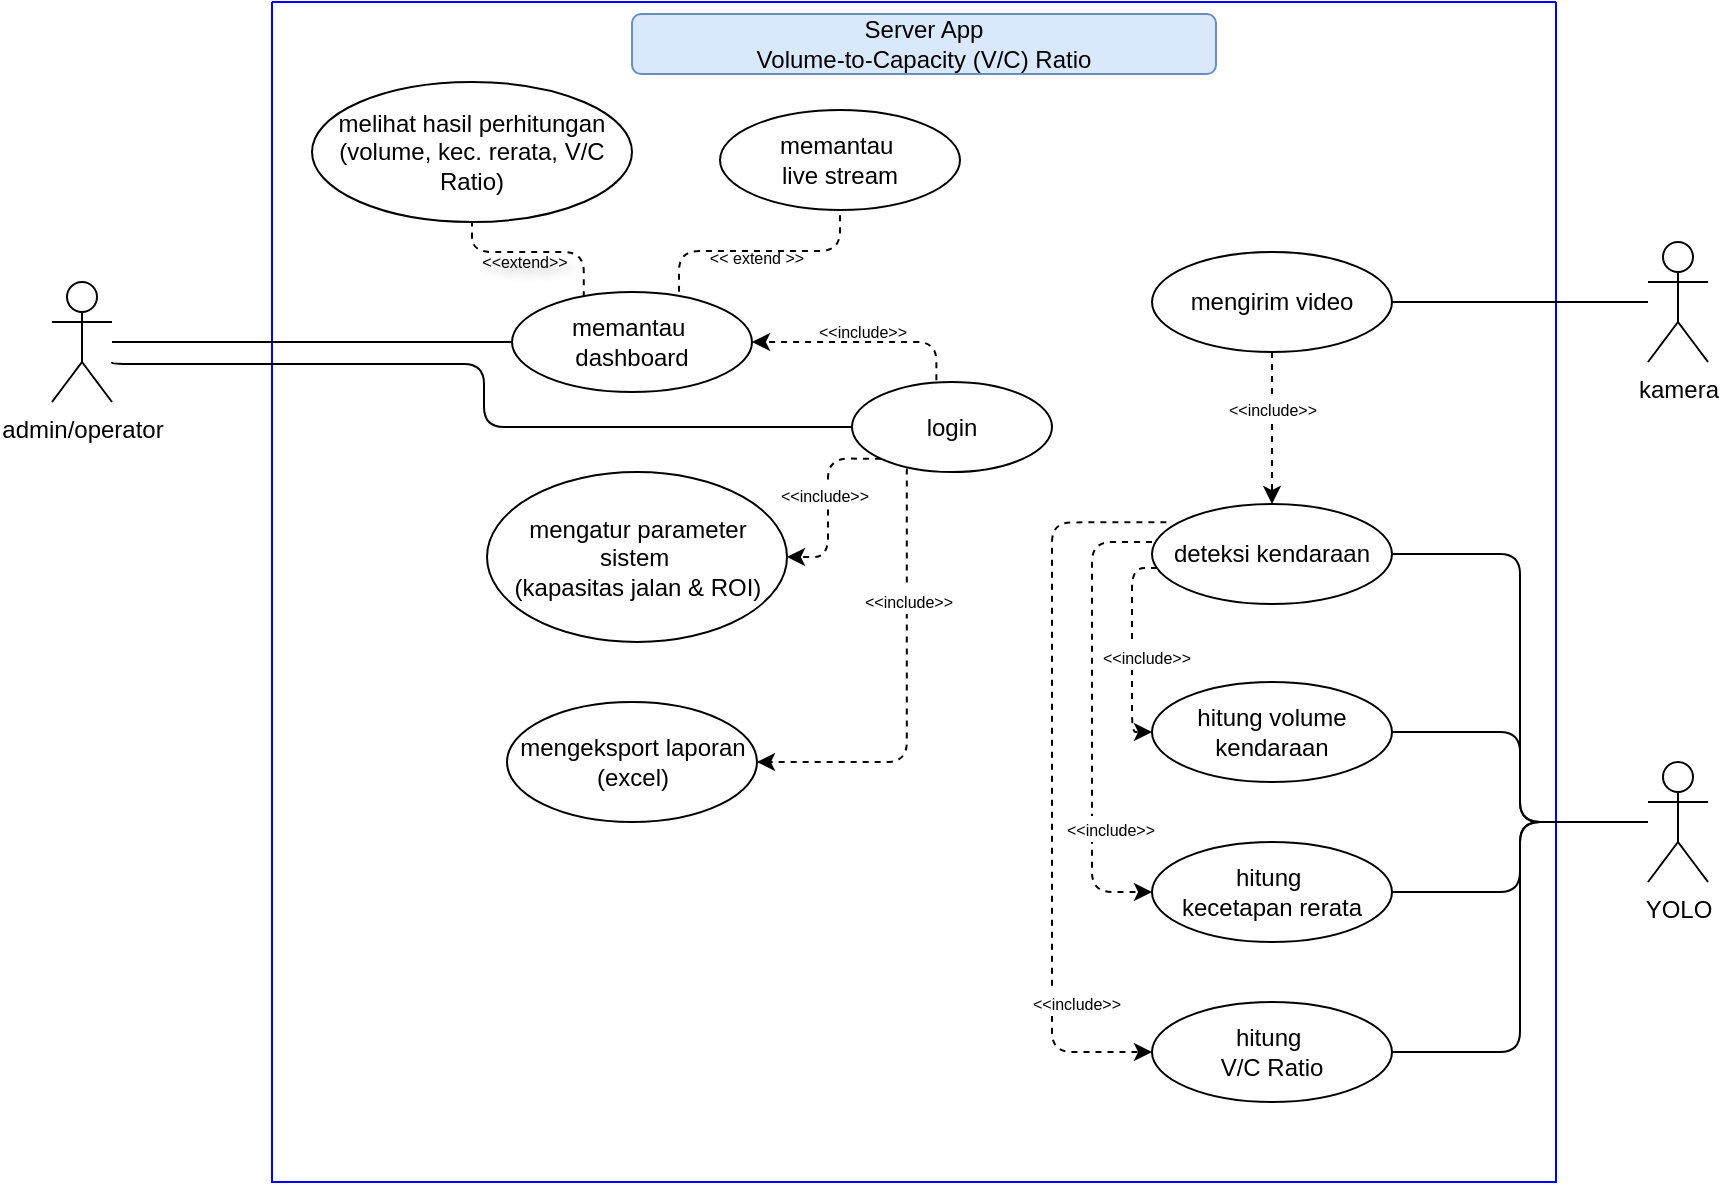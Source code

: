 <mxfile version="28.1.2">
  <diagram name="Use Case Diagram" id="W0E3eCwyeLn_9uuLJ8j-">
    <mxGraphModel dx="1209" dy="613" grid="1" gridSize="10" guides="1" tooltips="1" connect="1" arrows="1" fold="1" page="1" pageScale="1" pageWidth="1400" pageHeight="850" math="0" shadow="0">
      <root>
        <mxCell id="0" />
        <mxCell id="1" parent="0" />
        <mxCell id="ri4fA3X4wJIPtLG49xZp-1" value="" style="swimlane;startSize=0;fillColor=#fff2cc;strokeColor=#0000FF;" vertex="1" parent="1">
          <mxGeometry x="550" y="190" width="642" height="590" as="geometry">
            <mxRectangle x="180" y="160" width="50" height="40" as="alternateBounds" />
          </mxGeometry>
        </mxCell>
        <mxCell id="ri4fA3X4wJIPtLG49xZp-23" value="Server App&lt;div&gt;Volume-to-Capacity (V/C) Ratio&lt;/div&gt;" style="text;html=1;align=center;verticalAlign=middle;whiteSpace=wrap;rounded=1;fillColor=#dae8fc;strokeColor=#6c8ebf;fillStyle=solid;gradientColor=none;perimeterSpacing=0;strokeWidth=1;spacingTop=1;spacingBottom=1;" vertex="1" parent="ri4fA3X4wJIPtLG49xZp-1">
          <mxGeometry x="180" y="6" width="292" height="30" as="geometry" />
        </mxCell>
        <mxCell id="ri4fA3X4wJIPtLG49xZp-66" style="edgeStyle=orthogonalEdgeStyle;rounded=1;orthogonalLoop=1;jettySize=auto;html=1;entryX=0.5;entryY=1;entryDx=0;entryDy=0;curved=0;dashed=1;endArrow=none;endFill=0;exitX=0.299;exitY=0.052;exitDx=0;exitDy=0;exitPerimeter=0;" edge="1" parent="ri4fA3X4wJIPtLG49xZp-1" source="ri4fA3X4wJIPtLG49xZp-63" target="ri4fA3X4wJIPtLG49xZp-65">
          <mxGeometry relative="1" as="geometry" />
        </mxCell>
        <mxCell id="ri4fA3X4wJIPtLG49xZp-83" value="&lt;font style=&quot;font-size: 8px;&quot;&gt;&amp;lt;&amp;lt;extend&amp;gt;&amp;gt;&lt;/font&gt;" style="edgeLabel;html=1;align=center;verticalAlign=middle;resizable=0;points=[];textShadow=1;labelBackgroundColor=none;" vertex="1" connectable="0" parent="ri4fA3X4wJIPtLG49xZp-66">
          <mxGeometry x="0.154" y="1" relative="1" as="geometry">
            <mxPoint x="1" y="3" as="offset" />
          </mxGeometry>
        </mxCell>
        <mxCell id="ri4fA3X4wJIPtLG49xZp-67" style="edgeStyle=orthogonalEdgeStyle;rounded=1;orthogonalLoop=1;jettySize=auto;html=1;entryX=0.5;entryY=1;entryDx=0;entryDy=0;curved=0;dashed=1;endArrow=none;endFill=0;exitX=0.696;exitY=-0.002;exitDx=0;exitDy=0;exitPerimeter=0;fontSize=8;" edge="1" parent="ri4fA3X4wJIPtLG49xZp-1" source="ri4fA3X4wJIPtLG49xZp-63" target="ri4fA3X4wJIPtLG49xZp-64">
          <mxGeometry relative="1" as="geometry" />
        </mxCell>
        <mxCell id="ri4fA3X4wJIPtLG49xZp-82" value="&amp;lt;&amp;lt; extend &amp;gt;&amp;gt;" style="edgeLabel;html=1;align=center;verticalAlign=middle;resizable=0;points=[];fontSize=8;labelBackgroundColor=none;" vertex="1" connectable="0" parent="ri4fA3X4wJIPtLG49xZp-67">
          <mxGeometry x="-0.238" y="-1" relative="1" as="geometry">
            <mxPoint x="12" y="2" as="offset" />
          </mxGeometry>
        </mxCell>
        <mxCell id="ri4fA3X4wJIPtLG49xZp-85" style="edgeStyle=orthogonalEdgeStyle;rounded=1;orthogonalLoop=1;jettySize=auto;html=1;entryX=1;entryY=0.5;entryDx=0;entryDy=0;curved=0;endArrow=classic;endFill=1;dashed=1;exitX=0.422;exitY=-0.019;exitDx=0;exitDy=0;exitPerimeter=0;" edge="1" parent="ri4fA3X4wJIPtLG49xZp-1" source="ri4fA3X4wJIPtLG49xZp-84" target="ri4fA3X4wJIPtLG49xZp-63">
          <mxGeometry relative="1" as="geometry" />
        </mxCell>
        <mxCell id="ri4fA3X4wJIPtLG49xZp-86" value="&amp;lt;&amp;lt;include&amp;gt;&amp;gt;" style="edgeLabel;html=1;align=center;verticalAlign=middle;resizable=0;points=[];fontSize=8;labelBackgroundColor=none;" vertex="1" connectable="0" parent="ri4fA3X4wJIPtLG49xZp-85">
          <mxGeometry x="-0.154" y="-2" relative="1" as="geometry">
            <mxPoint x="-10" y="-3" as="offset" />
          </mxGeometry>
        </mxCell>
        <mxCell id="ri4fA3X4wJIPtLG49xZp-63" value="memantau&amp;nbsp;&lt;div&gt;dashboard&lt;/div&gt;" style="ellipse;whiteSpace=wrap;html=1;" vertex="1" parent="ri4fA3X4wJIPtLG49xZp-1">
          <mxGeometry x="120" y="145" width="120" height="50" as="geometry" />
        </mxCell>
        <mxCell id="ri4fA3X4wJIPtLG49xZp-64" value="memantau&amp;nbsp;&lt;div&gt;live stream&lt;/div&gt;" style="ellipse;whiteSpace=wrap;html=1;" vertex="1" parent="ri4fA3X4wJIPtLG49xZp-1">
          <mxGeometry x="224" y="54" width="120" height="50" as="geometry" />
        </mxCell>
        <mxCell id="ri4fA3X4wJIPtLG49xZp-65" value="melihat hasil perhitungan&lt;div&gt;(volume, kec. rerata, V/C Ratio)&lt;/div&gt;" style="ellipse;whiteSpace=wrap;html=1;" vertex="1" parent="ri4fA3X4wJIPtLG49xZp-1">
          <mxGeometry x="20" y="40" width="160" height="70" as="geometry" />
        </mxCell>
        <mxCell id="ri4fA3X4wJIPtLG49xZp-69" value="mengatur parameter sistem&amp;nbsp;&lt;div&gt;(kapasitas jalan &amp;amp; ROI)&lt;/div&gt;" style="ellipse;whiteSpace=wrap;html=1;" vertex="1" parent="ri4fA3X4wJIPtLG49xZp-1">
          <mxGeometry x="107.5" y="235" width="150" height="85" as="geometry" />
        </mxCell>
        <mxCell id="ri4fA3X4wJIPtLG49xZp-70" value="mengeksport laporan (excel)" style="ellipse;whiteSpace=wrap;html=1;" vertex="1" parent="ri4fA3X4wJIPtLG49xZp-1">
          <mxGeometry x="117.5" y="350" width="125" height="60" as="geometry" />
        </mxCell>
        <mxCell id="ri4fA3X4wJIPtLG49xZp-91" style="edgeStyle=orthogonalEdgeStyle;rounded=1;orthogonalLoop=1;jettySize=auto;html=1;entryX=0.5;entryY=0;entryDx=0;entryDy=0;curved=0;dashed=1;" edge="1" parent="ri4fA3X4wJIPtLG49xZp-1" source="ri4fA3X4wJIPtLG49xZp-71" target="ri4fA3X4wJIPtLG49xZp-73">
          <mxGeometry relative="1" as="geometry" />
        </mxCell>
        <mxCell id="ri4fA3X4wJIPtLG49xZp-92" value="&lt;font style=&quot;font-size: 8px;&quot;&gt;&amp;lt;&amp;lt;include&amp;gt;&amp;gt;&lt;/font&gt;" style="edgeLabel;html=1;align=center;verticalAlign=middle;resizable=0;points=[];" vertex="1" connectable="0" parent="ri4fA3X4wJIPtLG49xZp-91">
          <mxGeometry x="-0.273" relative="1" as="geometry">
            <mxPoint as="offset" />
          </mxGeometry>
        </mxCell>
        <mxCell id="ri4fA3X4wJIPtLG49xZp-71" value="mengirim video" style="ellipse;whiteSpace=wrap;html=1;" vertex="1" parent="ri4fA3X4wJIPtLG49xZp-1">
          <mxGeometry x="440" y="125" width="120" height="50" as="geometry" />
        </mxCell>
        <mxCell id="ri4fA3X4wJIPtLG49xZp-93" style="edgeStyle=orthogonalEdgeStyle;rounded=1;orthogonalLoop=1;jettySize=auto;html=1;entryX=0;entryY=0.5;entryDx=0;entryDy=0;curved=0;dashed=1;exitX=0.021;exitY=0.64;exitDx=0;exitDy=0;exitPerimeter=0;" edge="1" parent="ri4fA3X4wJIPtLG49xZp-1" source="ri4fA3X4wJIPtLG49xZp-73" target="ri4fA3X4wJIPtLG49xZp-74">
          <mxGeometry relative="1" as="geometry">
            <Array as="points">
              <mxPoint x="430" y="283" />
              <mxPoint x="430" y="365" />
            </Array>
          </mxGeometry>
        </mxCell>
        <mxCell id="ri4fA3X4wJIPtLG49xZp-94" value="&lt;font style=&quot;font-size: 8px;&quot;&gt;&amp;lt;&amp;lt;include&amp;gt;&amp;gt;&lt;/font&gt;" style="edgeLabel;html=1;align=center;verticalAlign=middle;resizable=0;points=[];" vertex="1" connectable="0" parent="ri4fA3X4wJIPtLG49xZp-93">
          <mxGeometry x="0.18" relative="1" as="geometry">
            <mxPoint x="7" y="-5" as="offset" />
          </mxGeometry>
        </mxCell>
        <mxCell id="ri4fA3X4wJIPtLG49xZp-95" style="edgeStyle=orthogonalEdgeStyle;rounded=1;orthogonalLoop=1;jettySize=auto;html=1;entryX=0;entryY=0.5;entryDx=0;entryDy=0;curved=0;dashed=1;exitX=0;exitY=0.38;exitDx=0;exitDy=0;exitPerimeter=0;" edge="1" parent="ri4fA3X4wJIPtLG49xZp-1" source="ri4fA3X4wJIPtLG49xZp-73" target="ri4fA3X4wJIPtLG49xZp-75">
          <mxGeometry relative="1" as="geometry">
            <Array as="points">
              <mxPoint x="410" y="270" />
              <mxPoint x="410" y="445" />
            </Array>
          </mxGeometry>
        </mxCell>
        <mxCell id="ri4fA3X4wJIPtLG49xZp-96" style="edgeStyle=orthogonalEdgeStyle;rounded=1;orthogonalLoop=1;jettySize=auto;html=1;entryX=0;entryY=0.5;entryDx=0;entryDy=0;curved=0;dashed=1;exitX=0.06;exitY=0.183;exitDx=0;exitDy=0;exitPerimeter=0;" edge="1" parent="ri4fA3X4wJIPtLG49xZp-1" source="ri4fA3X4wJIPtLG49xZp-73" target="ri4fA3X4wJIPtLG49xZp-76">
          <mxGeometry relative="1" as="geometry">
            <Array as="points">
              <mxPoint x="390" y="260" />
              <mxPoint x="390" y="525" />
            </Array>
          </mxGeometry>
        </mxCell>
        <mxCell id="ri4fA3X4wJIPtLG49xZp-73" value="deteksi kendaraan" style="ellipse;whiteSpace=wrap;html=1;" vertex="1" parent="ri4fA3X4wJIPtLG49xZp-1">
          <mxGeometry x="440" y="251" width="120" height="50" as="geometry" />
        </mxCell>
        <mxCell id="ri4fA3X4wJIPtLG49xZp-74" value="hitung volume kendaraan" style="ellipse;whiteSpace=wrap;html=1;" vertex="1" parent="ri4fA3X4wJIPtLG49xZp-1">
          <mxGeometry x="440" y="340" width="120" height="50" as="geometry" />
        </mxCell>
        <mxCell id="ri4fA3X4wJIPtLG49xZp-75" value="hitung&amp;nbsp;&lt;div&gt;kecetapan rerata&lt;/div&gt;" style="ellipse;whiteSpace=wrap;html=1;" vertex="1" parent="ri4fA3X4wJIPtLG49xZp-1">
          <mxGeometry x="440" y="420" width="120" height="50" as="geometry" />
        </mxCell>
        <mxCell id="ri4fA3X4wJIPtLG49xZp-76" value="hitung&amp;nbsp;&lt;div&gt;V/C Ratio&lt;/div&gt;" style="ellipse;whiteSpace=wrap;html=1;" vertex="1" parent="ri4fA3X4wJIPtLG49xZp-1">
          <mxGeometry x="440" y="500" width="120" height="50" as="geometry" />
        </mxCell>
        <mxCell id="ri4fA3X4wJIPtLG49xZp-87" style="edgeStyle=orthogonalEdgeStyle;rounded=1;orthogonalLoop=1;jettySize=auto;html=1;entryX=1;entryY=0.5;entryDx=0;entryDy=0;curved=0;dashed=1;exitX=0;exitY=1;exitDx=0;exitDy=0;" edge="1" parent="ri4fA3X4wJIPtLG49xZp-1">
          <mxGeometry relative="1" as="geometry">
            <mxPoint x="304.473" y="228.332" as="sourcePoint" />
            <mxPoint x="257.5" y="277.5" as="targetPoint" />
            <Array as="points">
              <mxPoint x="278" y="228" />
              <mxPoint x="278" y="278" />
            </Array>
          </mxGeometry>
        </mxCell>
        <mxCell id="ri4fA3X4wJIPtLG49xZp-89" value="&lt;font style=&quot;font-size: 8px;&quot;&gt;&amp;lt;&amp;lt;include&amp;gt;&amp;gt;&lt;/font&gt;" style="edgeLabel;html=1;align=center;verticalAlign=middle;resizable=0;points=[];" vertex="1" connectable="0" parent="ri4fA3X4wJIPtLG49xZp-87">
          <mxGeometry x="-0.085" relative="1" as="geometry">
            <mxPoint x="-2" as="offset" />
          </mxGeometry>
        </mxCell>
        <mxCell id="ri4fA3X4wJIPtLG49xZp-88" style="edgeStyle=orthogonalEdgeStyle;rounded=1;orthogonalLoop=1;jettySize=auto;html=1;entryX=1;entryY=0.5;entryDx=0;entryDy=0;curved=0;dashed=1;exitX=0.274;exitY=0.96;exitDx=0;exitDy=0;exitPerimeter=0;" edge="1" parent="ri4fA3X4wJIPtLG49xZp-1" source="ri4fA3X4wJIPtLG49xZp-84" target="ri4fA3X4wJIPtLG49xZp-70">
          <mxGeometry relative="1" as="geometry">
            <Array as="points">
              <mxPoint x="317" y="380" />
            </Array>
          </mxGeometry>
        </mxCell>
        <mxCell id="ri4fA3X4wJIPtLG49xZp-90" value="&lt;font style=&quot;font-size: 8px;&quot;&gt;&amp;lt;&amp;lt;include&amp;gt;&amp;gt;&lt;/font&gt;" style="edgeLabel;html=1;align=center;verticalAlign=middle;resizable=0;points=[];" vertex="1" connectable="0" parent="ri4fA3X4wJIPtLG49xZp-88">
          <mxGeometry x="-0.403" relative="1" as="geometry">
            <mxPoint as="offset" />
          </mxGeometry>
        </mxCell>
        <mxCell id="ri4fA3X4wJIPtLG49xZp-84" value="login" style="ellipse;whiteSpace=wrap;html=1;" vertex="1" parent="ri4fA3X4wJIPtLG49xZp-1">
          <mxGeometry x="290" y="190" width="100" height="45" as="geometry" />
        </mxCell>
        <mxCell id="ri4fA3X4wJIPtLG49xZp-97" value="&lt;font style=&quot;font-size: 8px;&quot;&gt;&amp;lt;&amp;lt;include&amp;gt;&amp;gt;&lt;/font&gt;" style="edgeLabel;html=1;align=center;verticalAlign=middle;resizable=0;points=[];" vertex="1" connectable="0" parent="ri4fA3X4wJIPtLG49xZp-1">
          <mxGeometry x="419" y="413" as="geometry" />
        </mxCell>
        <mxCell id="ri4fA3X4wJIPtLG49xZp-98" value="&lt;font style=&quot;font-size: 8px;&quot;&gt;&amp;lt;&amp;lt;include&amp;gt;&amp;gt;&lt;/font&gt;" style="edgeLabel;html=1;align=center;verticalAlign=middle;resizable=0;points=[];" vertex="1" connectable="0" parent="ri4fA3X4wJIPtLG49xZp-1">
          <mxGeometry x="402" y="500" as="geometry" />
        </mxCell>
        <mxCell id="ri4fA3X4wJIPtLG49xZp-77" style="edgeStyle=orthogonalEdgeStyle;rounded=1;orthogonalLoop=1;jettySize=auto;html=1;entryX=1;entryY=0.5;entryDx=0;entryDy=0;endArrow=none;endFill=0;curved=0;" edge="1" parent="1" source="ri4fA3X4wJIPtLG49xZp-60" target="ri4fA3X4wJIPtLG49xZp-73">
          <mxGeometry relative="1" as="geometry" />
        </mxCell>
        <mxCell id="ri4fA3X4wJIPtLG49xZp-78" style="edgeStyle=orthogonalEdgeStyle;rounded=1;orthogonalLoop=1;jettySize=auto;html=1;entryX=1;entryY=0.5;entryDx=0;entryDy=0;endArrow=none;endFill=0;curved=0;" edge="1" parent="1" source="ri4fA3X4wJIPtLG49xZp-60" target="ri4fA3X4wJIPtLG49xZp-74">
          <mxGeometry relative="1" as="geometry" />
        </mxCell>
        <mxCell id="ri4fA3X4wJIPtLG49xZp-79" style="edgeStyle=orthogonalEdgeStyle;rounded=1;orthogonalLoop=1;jettySize=auto;html=1;endArrow=none;endFill=0;curved=0;" edge="1" parent="1" source="ri4fA3X4wJIPtLG49xZp-60" target="ri4fA3X4wJIPtLG49xZp-75">
          <mxGeometry relative="1" as="geometry" />
        </mxCell>
        <mxCell id="ri4fA3X4wJIPtLG49xZp-80" style="edgeStyle=orthogonalEdgeStyle;rounded=1;orthogonalLoop=1;jettySize=auto;html=1;entryX=1;entryY=0.5;entryDx=0;entryDy=0;endArrow=none;endFill=0;curved=0;" edge="1" parent="1" source="ri4fA3X4wJIPtLG49xZp-60" target="ri4fA3X4wJIPtLG49xZp-76">
          <mxGeometry relative="1" as="geometry" />
        </mxCell>
        <mxCell id="ri4fA3X4wJIPtLG49xZp-60" value="YOLO" style="shape=umlActor;verticalLabelPosition=bottom;verticalAlign=top;html=1;outlineConnect=0;" vertex="1" parent="1">
          <mxGeometry x="1238" y="570" width="30" height="60" as="geometry" />
        </mxCell>
        <mxCell id="ri4fA3X4wJIPtLG49xZp-68" style="edgeStyle=orthogonalEdgeStyle;rounded=1;orthogonalLoop=1;jettySize=auto;html=1;entryX=0;entryY=0.5;entryDx=0;entryDy=0;shape=wire;dashed=1;endArrow=none;endFill=0;curved=0;" edge="1" parent="1" source="ri4fA3X4wJIPtLG49xZp-62" target="ri4fA3X4wJIPtLG49xZp-63">
          <mxGeometry relative="1" as="geometry" />
        </mxCell>
        <mxCell id="ri4fA3X4wJIPtLG49xZp-99" style="edgeStyle=orthogonalEdgeStyle;rounded=1;orthogonalLoop=1;jettySize=auto;html=1;entryX=0;entryY=0.5;entryDx=0;entryDy=0;curved=0;endArrow=none;endFill=0;" edge="1" parent="1" target="ri4fA3X4wJIPtLG49xZp-84">
          <mxGeometry relative="1" as="geometry">
            <mxPoint x="470" y="370" as="sourcePoint" />
            <Array as="points">
              <mxPoint x="656" y="371" />
              <mxPoint x="656" y="403" />
            </Array>
          </mxGeometry>
        </mxCell>
        <mxCell id="ri4fA3X4wJIPtLG49xZp-62" value="admin/operator" style="shape=umlActor;verticalLabelPosition=bottom;verticalAlign=top;html=1;outlineConnect=0;" vertex="1" parent="1">
          <mxGeometry x="440" y="330" width="30" height="60" as="geometry" />
        </mxCell>
        <mxCell id="ri4fA3X4wJIPtLG49xZp-72" style="edgeStyle=orthogonalEdgeStyle;rounded=1;orthogonalLoop=1;jettySize=auto;html=1;entryX=1;entryY=0.5;entryDx=0;entryDy=0;endArrow=none;endFill=0;curved=0;" edge="1" parent="1" source="ri4fA3X4wJIPtLG49xZp-36" target="ri4fA3X4wJIPtLG49xZp-71">
          <mxGeometry relative="1" as="geometry" />
        </mxCell>
        <mxCell id="ri4fA3X4wJIPtLG49xZp-36" value="kamera" style="shape=umlActor;verticalLabelPosition=bottom;verticalAlign=top;html=1;outlineConnect=0;" vertex="1" parent="1">
          <mxGeometry x="1238" y="310" width="30" height="60" as="geometry" />
        </mxCell>
      </root>
    </mxGraphModel>
  </diagram>
</mxfile>
